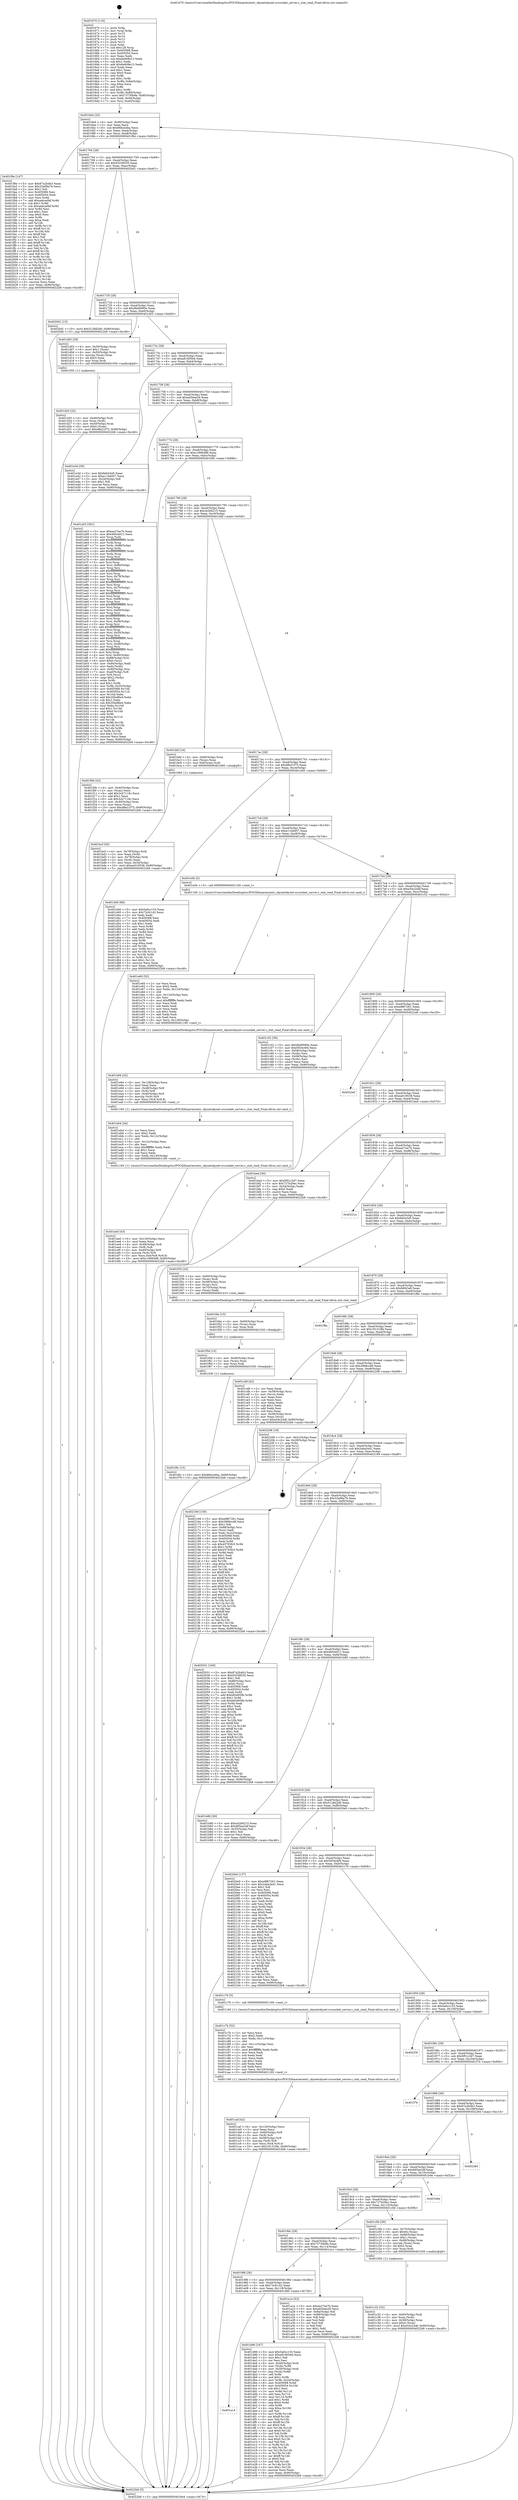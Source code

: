 digraph "0x401670" {
  label = "0x401670 (/mnt/c/Users/mathe/Desktop/tcc/POCII/binaries/extr_skynetskynet-srcsocket_server.c_stat_read_Final-ollvm.out::main(0))"
  labelloc = "t"
  node[shape=record]

  Entry [label="",width=0.3,height=0.3,shape=circle,fillcolor=black,style=filled]
  "0x4016e4" [label="{
     0x4016e4 [32]\l
     | [instrs]\l
     &nbsp;&nbsp;0x4016e4 \<+6\>: mov -0x90(%rbp),%eax\l
     &nbsp;&nbsp;0x4016ea \<+2\>: mov %eax,%ecx\l
     &nbsp;&nbsp;0x4016ec \<+6\>: sub $0x86bce4ba,%ecx\l
     &nbsp;&nbsp;0x4016f2 \<+6\>: mov %eax,-0xa4(%rbp)\l
     &nbsp;&nbsp;0x4016f8 \<+6\>: mov %ecx,-0xa8(%rbp)\l
     &nbsp;&nbsp;0x4016fe \<+6\>: je 0000000000401f9e \<main+0x92e\>\l
  }"]
  "0x401f9e" [label="{
     0x401f9e [147]\l
     | [instrs]\l
     &nbsp;&nbsp;0x401f9e \<+5\>: mov $0x67a2b4b3,%eax\l
     &nbsp;&nbsp;0x401fa3 \<+5\>: mov $0x33a99a76,%ecx\l
     &nbsp;&nbsp;0x401fa8 \<+2\>: mov $0x1,%dl\l
     &nbsp;&nbsp;0x401faa \<+7\>: mov 0x405068,%esi\l
     &nbsp;&nbsp;0x401fb1 \<+7\>: mov 0x405054,%edi\l
     &nbsp;&nbsp;0x401fb8 \<+3\>: mov %esi,%r8d\l
     &nbsp;&nbsp;0x401fbb \<+7\>: add $0xaebca0bf,%r8d\l
     &nbsp;&nbsp;0x401fc2 \<+4\>: sub $0x1,%r8d\l
     &nbsp;&nbsp;0x401fc6 \<+7\>: sub $0xaebca0bf,%r8d\l
     &nbsp;&nbsp;0x401fcd \<+4\>: imul %r8d,%esi\l
     &nbsp;&nbsp;0x401fd1 \<+3\>: and $0x1,%esi\l
     &nbsp;&nbsp;0x401fd4 \<+3\>: cmp $0x0,%esi\l
     &nbsp;&nbsp;0x401fd7 \<+4\>: sete %r9b\l
     &nbsp;&nbsp;0x401fdb \<+3\>: cmp $0xa,%edi\l
     &nbsp;&nbsp;0x401fde \<+4\>: setl %r10b\l
     &nbsp;&nbsp;0x401fe2 \<+3\>: mov %r9b,%r11b\l
     &nbsp;&nbsp;0x401fe5 \<+4\>: xor $0xff,%r11b\l
     &nbsp;&nbsp;0x401fe9 \<+3\>: mov %r10b,%bl\l
     &nbsp;&nbsp;0x401fec \<+3\>: xor $0xff,%bl\l
     &nbsp;&nbsp;0x401fef \<+3\>: xor $0x1,%dl\l
     &nbsp;&nbsp;0x401ff2 \<+3\>: mov %r11b,%r14b\l
     &nbsp;&nbsp;0x401ff5 \<+4\>: and $0xff,%r14b\l
     &nbsp;&nbsp;0x401ff9 \<+3\>: and %dl,%r9b\l
     &nbsp;&nbsp;0x401ffc \<+3\>: mov %bl,%r15b\l
     &nbsp;&nbsp;0x401fff \<+4\>: and $0xff,%r15b\l
     &nbsp;&nbsp;0x402003 \<+3\>: and %dl,%r10b\l
     &nbsp;&nbsp;0x402006 \<+3\>: or %r9b,%r14b\l
     &nbsp;&nbsp;0x402009 \<+3\>: or %r10b,%r15b\l
     &nbsp;&nbsp;0x40200c \<+3\>: xor %r15b,%r14b\l
     &nbsp;&nbsp;0x40200f \<+3\>: or %bl,%r11b\l
     &nbsp;&nbsp;0x402012 \<+4\>: xor $0xff,%r11b\l
     &nbsp;&nbsp;0x402016 \<+3\>: or $0x1,%dl\l
     &nbsp;&nbsp;0x402019 \<+3\>: and %dl,%r11b\l
     &nbsp;&nbsp;0x40201c \<+3\>: or %r11b,%r14b\l
     &nbsp;&nbsp;0x40201f \<+4\>: test $0x1,%r14b\l
     &nbsp;&nbsp;0x402023 \<+3\>: cmovne %ecx,%eax\l
     &nbsp;&nbsp;0x402026 \<+6\>: mov %eax,-0x90(%rbp)\l
     &nbsp;&nbsp;0x40202c \<+5\>: jmp 00000000004022b8 \<main+0xc48\>\l
  }"]
  "0x401704" [label="{
     0x401704 [28]\l
     | [instrs]\l
     &nbsp;&nbsp;0x401704 \<+5\>: jmp 0000000000401709 \<main+0x99\>\l
     &nbsp;&nbsp;0x401709 \<+6\>: mov -0xa4(%rbp),%eax\l
     &nbsp;&nbsp;0x40170f \<+5\>: sub $0x93258535,%eax\l
     &nbsp;&nbsp;0x401714 \<+6\>: mov %eax,-0xac(%rbp)\l
     &nbsp;&nbsp;0x40171a \<+6\>: je 00000000004020d1 \<main+0xa61\>\l
  }"]
  Exit [label="",width=0.3,height=0.3,shape=circle,fillcolor=black,style=filled,peripheries=2]
  "0x4020d1" [label="{
     0x4020d1 [15]\l
     | [instrs]\l
     &nbsp;&nbsp;0x4020d1 \<+10\>: movl $0x5128d2d0,-0x90(%rbp)\l
     &nbsp;&nbsp;0x4020db \<+5\>: jmp 00000000004022b8 \<main+0xc48\>\l
  }"]
  "0x401720" [label="{
     0x401720 [28]\l
     | [instrs]\l
     &nbsp;&nbsp;0x401720 \<+5\>: jmp 0000000000401725 \<main+0xb5\>\l
     &nbsp;&nbsp;0x401725 \<+6\>: mov -0xa4(%rbp),%eax\l
     &nbsp;&nbsp;0x40172b \<+5\>: sub $0x9bd9990e,%eax\l
     &nbsp;&nbsp;0x401730 \<+6\>: mov %eax,-0xb0(%rbp)\l
     &nbsp;&nbsp;0x401736 \<+6\>: je 0000000000401d03 \<main+0x693\>\l
  }"]
  "0x401f6c" [label="{
     0x401f6c [15]\l
     | [instrs]\l
     &nbsp;&nbsp;0x401f6c \<+10\>: movl $0x86bce4ba,-0x90(%rbp)\l
     &nbsp;&nbsp;0x401f76 \<+5\>: jmp 00000000004022b8 \<main+0xc48\>\l
  }"]
  "0x401d03" [label="{
     0x401d03 [29]\l
     | [instrs]\l
     &nbsp;&nbsp;0x401d03 \<+4\>: mov -0x50(%rbp),%rax\l
     &nbsp;&nbsp;0x401d07 \<+6\>: movl $0x1,(%rax)\l
     &nbsp;&nbsp;0x401d0d \<+4\>: mov -0x50(%rbp),%rax\l
     &nbsp;&nbsp;0x401d11 \<+3\>: movslq (%rax),%rax\l
     &nbsp;&nbsp;0x401d14 \<+4\>: shl $0x3,%rax\l
     &nbsp;&nbsp;0x401d18 \<+3\>: mov %rax,%rdi\l
     &nbsp;&nbsp;0x401d1b \<+5\>: call 0000000000401050 \<malloc@plt\>\l
     | [calls]\l
     &nbsp;&nbsp;0x401050 \{1\} (unknown)\l
  }"]
  "0x40173c" [label="{
     0x40173c [28]\l
     | [instrs]\l
     &nbsp;&nbsp;0x40173c \<+5\>: jmp 0000000000401741 \<main+0xd1\>\l
     &nbsp;&nbsp;0x401741 \<+6\>: mov -0xa4(%rbp),%eax\l
     &nbsp;&nbsp;0x401747 \<+5\>: sub $0xa81905d4,%eax\l
     &nbsp;&nbsp;0x40174c \<+6\>: mov %eax,-0xb4(%rbp)\l
     &nbsp;&nbsp;0x401752 \<+6\>: je 0000000000401e3d \<main+0x7cd\>\l
  }"]
  "0x401f5d" [label="{
     0x401f5d [15]\l
     | [instrs]\l
     &nbsp;&nbsp;0x401f5d \<+4\>: mov -0x48(%rbp),%rax\l
     &nbsp;&nbsp;0x401f61 \<+3\>: mov (%rax),%rax\l
     &nbsp;&nbsp;0x401f64 \<+3\>: mov %rax,%rdi\l
     &nbsp;&nbsp;0x401f67 \<+5\>: call 0000000000401030 \<free@plt\>\l
     | [calls]\l
     &nbsp;&nbsp;0x401030 \{1\} (unknown)\l
  }"]
  "0x401e3d" [label="{
     0x401e3d [30]\l
     | [instrs]\l
     &nbsp;&nbsp;0x401e3d \<+5\>: mov $0xfefcb3d5,%eax\l
     &nbsp;&nbsp;0x401e42 \<+5\>: mov $0xe11bd457,%ecx\l
     &nbsp;&nbsp;0x401e47 \<+3\>: mov -0x2d(%rbp),%dl\l
     &nbsp;&nbsp;0x401e4a \<+3\>: test $0x1,%dl\l
     &nbsp;&nbsp;0x401e4d \<+3\>: cmovne %ecx,%eax\l
     &nbsp;&nbsp;0x401e50 \<+6\>: mov %eax,-0x90(%rbp)\l
     &nbsp;&nbsp;0x401e56 \<+5\>: jmp 00000000004022b8 \<main+0xc48\>\l
  }"]
  "0x401758" [label="{
     0x401758 [28]\l
     | [instrs]\l
     &nbsp;&nbsp;0x401758 \<+5\>: jmp 000000000040175d \<main+0xed\>\l
     &nbsp;&nbsp;0x40175d \<+6\>: mov -0xa4(%rbp),%eax\l
     &nbsp;&nbsp;0x401763 \<+5\>: sub $0xab5bee29,%eax\l
     &nbsp;&nbsp;0x401768 \<+6\>: mov %eax,-0xb8(%rbp)\l
     &nbsp;&nbsp;0x40176e \<+6\>: je 0000000000401a53 \<main+0x3e3\>\l
  }"]
  "0x401f4e" [label="{
     0x401f4e [15]\l
     | [instrs]\l
     &nbsp;&nbsp;0x401f4e \<+4\>: mov -0x60(%rbp),%rax\l
     &nbsp;&nbsp;0x401f52 \<+3\>: mov (%rax),%rax\l
     &nbsp;&nbsp;0x401f55 \<+3\>: mov %rax,%rdi\l
     &nbsp;&nbsp;0x401f58 \<+5\>: call 0000000000401030 \<free@plt\>\l
     | [calls]\l
     &nbsp;&nbsp;0x401030 \{1\} (unknown)\l
  }"]
  "0x401a53" [label="{
     0x401a53 [301]\l
     | [instrs]\l
     &nbsp;&nbsp;0x401a53 \<+5\>: mov $0xea27ee7b,%eax\l
     &nbsp;&nbsp;0x401a58 \<+5\>: mov $0x460cb011,%ecx\l
     &nbsp;&nbsp;0x401a5d \<+3\>: mov %rsp,%rdx\l
     &nbsp;&nbsp;0x401a60 \<+4\>: add $0xfffffffffffffff0,%rdx\l
     &nbsp;&nbsp;0x401a64 \<+3\>: mov %rdx,%rsp\l
     &nbsp;&nbsp;0x401a67 \<+7\>: mov %rdx,-0x88(%rbp)\l
     &nbsp;&nbsp;0x401a6e \<+3\>: mov %rsp,%rdx\l
     &nbsp;&nbsp;0x401a71 \<+4\>: add $0xfffffffffffffff0,%rdx\l
     &nbsp;&nbsp;0x401a75 \<+3\>: mov %rdx,%rsp\l
     &nbsp;&nbsp;0x401a78 \<+3\>: mov %rsp,%rsi\l
     &nbsp;&nbsp;0x401a7b \<+4\>: add $0xfffffffffffffff0,%rsi\l
     &nbsp;&nbsp;0x401a7f \<+3\>: mov %rsi,%rsp\l
     &nbsp;&nbsp;0x401a82 \<+4\>: mov %rsi,-0x80(%rbp)\l
     &nbsp;&nbsp;0x401a86 \<+3\>: mov %rsp,%rsi\l
     &nbsp;&nbsp;0x401a89 \<+4\>: add $0xfffffffffffffff0,%rsi\l
     &nbsp;&nbsp;0x401a8d \<+3\>: mov %rsi,%rsp\l
     &nbsp;&nbsp;0x401a90 \<+4\>: mov %rsi,-0x78(%rbp)\l
     &nbsp;&nbsp;0x401a94 \<+3\>: mov %rsp,%rsi\l
     &nbsp;&nbsp;0x401a97 \<+4\>: add $0xfffffffffffffff0,%rsi\l
     &nbsp;&nbsp;0x401a9b \<+3\>: mov %rsi,%rsp\l
     &nbsp;&nbsp;0x401a9e \<+4\>: mov %rsi,-0x70(%rbp)\l
     &nbsp;&nbsp;0x401aa2 \<+3\>: mov %rsp,%rsi\l
     &nbsp;&nbsp;0x401aa5 \<+4\>: add $0xfffffffffffffff0,%rsi\l
     &nbsp;&nbsp;0x401aa9 \<+3\>: mov %rsi,%rsp\l
     &nbsp;&nbsp;0x401aac \<+4\>: mov %rsi,-0x68(%rbp)\l
     &nbsp;&nbsp;0x401ab0 \<+3\>: mov %rsp,%rsi\l
     &nbsp;&nbsp;0x401ab3 \<+4\>: add $0xfffffffffffffff0,%rsi\l
     &nbsp;&nbsp;0x401ab7 \<+3\>: mov %rsi,%rsp\l
     &nbsp;&nbsp;0x401aba \<+4\>: mov %rsi,-0x60(%rbp)\l
     &nbsp;&nbsp;0x401abe \<+3\>: mov %rsp,%rsi\l
     &nbsp;&nbsp;0x401ac1 \<+4\>: add $0xfffffffffffffff0,%rsi\l
     &nbsp;&nbsp;0x401ac5 \<+3\>: mov %rsi,%rsp\l
     &nbsp;&nbsp;0x401ac8 \<+4\>: mov %rsi,-0x58(%rbp)\l
     &nbsp;&nbsp;0x401acc \<+3\>: mov %rsp,%rsi\l
     &nbsp;&nbsp;0x401acf \<+4\>: add $0xfffffffffffffff0,%rsi\l
     &nbsp;&nbsp;0x401ad3 \<+3\>: mov %rsi,%rsp\l
     &nbsp;&nbsp;0x401ad6 \<+4\>: mov %rsi,-0x50(%rbp)\l
     &nbsp;&nbsp;0x401ada \<+3\>: mov %rsp,%rsi\l
     &nbsp;&nbsp;0x401add \<+4\>: add $0xfffffffffffffff0,%rsi\l
     &nbsp;&nbsp;0x401ae1 \<+3\>: mov %rsi,%rsp\l
     &nbsp;&nbsp;0x401ae4 \<+4\>: mov %rsi,-0x48(%rbp)\l
     &nbsp;&nbsp;0x401ae8 \<+3\>: mov %rsp,%rsi\l
     &nbsp;&nbsp;0x401aeb \<+4\>: add $0xfffffffffffffff0,%rsi\l
     &nbsp;&nbsp;0x401aef \<+3\>: mov %rsi,%rsp\l
     &nbsp;&nbsp;0x401af2 \<+4\>: mov %rsi,-0x40(%rbp)\l
     &nbsp;&nbsp;0x401af6 \<+7\>: mov -0x88(%rbp),%rsi\l
     &nbsp;&nbsp;0x401afd \<+6\>: movl $0x0,(%rsi)\l
     &nbsp;&nbsp;0x401b03 \<+6\>: mov -0x94(%rbp),%edi\l
     &nbsp;&nbsp;0x401b09 \<+2\>: mov %edi,(%rdx)\l
     &nbsp;&nbsp;0x401b0b \<+4\>: mov -0x80(%rbp),%rsi\l
     &nbsp;&nbsp;0x401b0f \<+7\>: mov -0xa0(%rbp),%r8\l
     &nbsp;&nbsp;0x401b16 \<+3\>: mov %r8,(%rsi)\l
     &nbsp;&nbsp;0x401b19 \<+3\>: cmpl $0x2,(%rdx)\l
     &nbsp;&nbsp;0x401b1c \<+4\>: setne %r9b\l
     &nbsp;&nbsp;0x401b20 \<+4\>: and $0x1,%r9b\l
     &nbsp;&nbsp;0x401b24 \<+4\>: mov %r9b,-0x35(%rbp)\l
     &nbsp;&nbsp;0x401b28 \<+8\>: mov 0x405068,%r10d\l
     &nbsp;&nbsp;0x401b30 \<+8\>: mov 0x405054,%r11d\l
     &nbsp;&nbsp;0x401b38 \<+3\>: mov %r10d,%ebx\l
     &nbsp;&nbsp;0x401b3b \<+6\>: add $0x35bef6e4,%ebx\l
     &nbsp;&nbsp;0x401b41 \<+3\>: sub $0x1,%ebx\l
     &nbsp;&nbsp;0x401b44 \<+6\>: sub $0x35bef6e4,%ebx\l
     &nbsp;&nbsp;0x401b4a \<+4\>: imul %ebx,%r10d\l
     &nbsp;&nbsp;0x401b4e \<+4\>: and $0x1,%r10d\l
     &nbsp;&nbsp;0x401b52 \<+4\>: cmp $0x0,%r10d\l
     &nbsp;&nbsp;0x401b56 \<+4\>: sete %r9b\l
     &nbsp;&nbsp;0x401b5a \<+4\>: cmp $0xa,%r11d\l
     &nbsp;&nbsp;0x401b5e \<+4\>: setl %r14b\l
     &nbsp;&nbsp;0x401b62 \<+3\>: mov %r9b,%r15b\l
     &nbsp;&nbsp;0x401b65 \<+3\>: and %r14b,%r15b\l
     &nbsp;&nbsp;0x401b68 \<+3\>: xor %r14b,%r9b\l
     &nbsp;&nbsp;0x401b6b \<+3\>: or %r9b,%r15b\l
     &nbsp;&nbsp;0x401b6e \<+4\>: test $0x1,%r15b\l
     &nbsp;&nbsp;0x401b72 \<+3\>: cmovne %ecx,%eax\l
     &nbsp;&nbsp;0x401b75 \<+6\>: mov %eax,-0x90(%rbp)\l
     &nbsp;&nbsp;0x401b7b \<+5\>: jmp 00000000004022b8 \<main+0xc48\>\l
  }"]
  "0x401774" [label="{
     0x401774 [28]\l
     | [instrs]\l
     &nbsp;&nbsp;0x401774 \<+5\>: jmp 0000000000401779 \<main+0x109\>\l
     &nbsp;&nbsp;0x401779 \<+6\>: mov -0xa4(%rbp),%eax\l
     &nbsp;&nbsp;0x40177f \<+5\>: sub $0xc1966498,%eax\l
     &nbsp;&nbsp;0x401784 \<+6\>: mov %eax,-0xbc(%rbp)\l
     &nbsp;&nbsp;0x40178a \<+6\>: je 0000000000401f0b \<main+0x89b\>\l
  }"]
  "0x401ee0" [label="{
     0x401ee0 [43]\l
     | [instrs]\l
     &nbsp;&nbsp;0x401ee0 \<+6\>: mov -0x130(%rbp),%ecx\l
     &nbsp;&nbsp;0x401ee6 \<+3\>: imul %eax,%ecx\l
     &nbsp;&nbsp;0x401ee9 \<+4\>: mov -0x48(%rbp),%r8\l
     &nbsp;&nbsp;0x401eed \<+3\>: mov (%r8),%r8\l
     &nbsp;&nbsp;0x401ef0 \<+4\>: mov -0x40(%rbp),%r9\l
     &nbsp;&nbsp;0x401ef4 \<+3\>: movslq (%r9),%r9\l
     &nbsp;&nbsp;0x401ef7 \<+5\>: mov %ecx,0x4(%r8,%r9,8)\l
     &nbsp;&nbsp;0x401efc \<+10\>: movl $0xc1966498,-0x90(%rbp)\l
     &nbsp;&nbsp;0x401f06 \<+5\>: jmp 00000000004022b8 \<main+0xc48\>\l
  }"]
  "0x401f0b" [label="{
     0x401f0b [42]\l
     | [instrs]\l
     &nbsp;&nbsp;0x401f0b \<+4\>: mov -0x40(%rbp),%rax\l
     &nbsp;&nbsp;0x401f0f \<+2\>: mov (%rax),%ecx\l
     &nbsp;&nbsp;0x401f11 \<+6\>: add $0x3cb7118c,%ecx\l
     &nbsp;&nbsp;0x401f17 \<+3\>: add $0x1,%ecx\l
     &nbsp;&nbsp;0x401f1a \<+6\>: sub $0x3cb7118c,%ecx\l
     &nbsp;&nbsp;0x401f20 \<+4\>: mov -0x40(%rbp),%rax\l
     &nbsp;&nbsp;0x401f24 \<+2\>: mov %ecx,(%rax)\l
     &nbsp;&nbsp;0x401f26 \<+10\>: movl $0xd8e21f75,-0x90(%rbp)\l
     &nbsp;&nbsp;0x401f30 \<+5\>: jmp 00000000004022b8 \<main+0xc48\>\l
  }"]
  "0x401790" [label="{
     0x401790 [28]\l
     | [instrs]\l
     &nbsp;&nbsp;0x401790 \<+5\>: jmp 0000000000401795 \<main+0x125\>\l
     &nbsp;&nbsp;0x401795 \<+6\>: mov -0xa4(%rbp),%eax\l
     &nbsp;&nbsp;0x40179b \<+5\>: sub $0xcb2b6215,%eax\l
     &nbsp;&nbsp;0x4017a0 \<+6\>: mov %eax,-0xc0(%rbp)\l
     &nbsp;&nbsp;0x4017a6 \<+6\>: je 0000000000401bbf \<main+0x54f\>\l
  }"]
  "0x401eb4" [label="{
     0x401eb4 [44]\l
     | [instrs]\l
     &nbsp;&nbsp;0x401eb4 \<+2\>: xor %ecx,%ecx\l
     &nbsp;&nbsp;0x401eb6 \<+5\>: mov $0x2,%edx\l
     &nbsp;&nbsp;0x401ebb \<+6\>: mov %edx,-0x12c(%rbp)\l
     &nbsp;&nbsp;0x401ec1 \<+1\>: cltd\l
     &nbsp;&nbsp;0x401ec2 \<+6\>: mov -0x12c(%rbp),%esi\l
     &nbsp;&nbsp;0x401ec8 \<+2\>: idiv %esi\l
     &nbsp;&nbsp;0x401eca \<+6\>: imul $0xfffffffe,%edx,%edx\l
     &nbsp;&nbsp;0x401ed0 \<+3\>: sub $0x1,%ecx\l
     &nbsp;&nbsp;0x401ed3 \<+2\>: sub %ecx,%edx\l
     &nbsp;&nbsp;0x401ed5 \<+6\>: mov %edx,-0x130(%rbp)\l
     &nbsp;&nbsp;0x401edb \<+5\>: call 0000000000401160 \<next_i\>\l
     | [calls]\l
     &nbsp;&nbsp;0x401160 \{1\} (/mnt/c/Users/mathe/Desktop/tcc/POCII/binaries/extr_skynetskynet-srcsocket_server.c_stat_read_Final-ollvm.out::next_i)\l
  }"]
  "0x401bbf" [label="{
     0x401bbf [16]\l
     | [instrs]\l
     &nbsp;&nbsp;0x401bbf \<+4\>: mov -0x80(%rbp),%rax\l
     &nbsp;&nbsp;0x401bc3 \<+3\>: mov (%rax),%rax\l
     &nbsp;&nbsp;0x401bc6 \<+4\>: mov 0x8(%rax),%rdi\l
     &nbsp;&nbsp;0x401bca \<+5\>: call 0000000000401060 \<atoi@plt\>\l
     | [calls]\l
     &nbsp;&nbsp;0x401060 \{1\} (unknown)\l
  }"]
  "0x4017ac" [label="{
     0x4017ac [28]\l
     | [instrs]\l
     &nbsp;&nbsp;0x4017ac \<+5\>: jmp 00000000004017b1 \<main+0x141\>\l
     &nbsp;&nbsp;0x4017b1 \<+6\>: mov -0xa4(%rbp),%eax\l
     &nbsp;&nbsp;0x4017b7 \<+5\>: sub $0xd8e21f75,%eax\l
     &nbsp;&nbsp;0x4017bc \<+6\>: mov %eax,-0xc4(%rbp)\l
     &nbsp;&nbsp;0x4017c2 \<+6\>: je 0000000000401d40 \<main+0x6d0\>\l
  }"]
  "0x401e94" [label="{
     0x401e94 [32]\l
     | [instrs]\l
     &nbsp;&nbsp;0x401e94 \<+6\>: mov -0x128(%rbp),%ecx\l
     &nbsp;&nbsp;0x401e9a \<+3\>: imul %eax,%ecx\l
     &nbsp;&nbsp;0x401e9d \<+4\>: mov -0x48(%rbp),%r8\l
     &nbsp;&nbsp;0x401ea1 \<+3\>: mov (%r8),%r8\l
     &nbsp;&nbsp;0x401ea4 \<+4\>: mov -0x40(%rbp),%r9\l
     &nbsp;&nbsp;0x401ea8 \<+3\>: movslq (%r9),%r9\l
     &nbsp;&nbsp;0x401eab \<+4\>: mov %ecx,(%r8,%r9,8)\l
     &nbsp;&nbsp;0x401eaf \<+5\>: call 0000000000401160 \<next_i\>\l
     | [calls]\l
     &nbsp;&nbsp;0x401160 \{1\} (/mnt/c/Users/mathe/Desktop/tcc/POCII/binaries/extr_skynetskynet-srcsocket_server.c_stat_read_Final-ollvm.out::next_i)\l
  }"]
  "0x401d40" [label="{
     0x401d40 [86]\l
     | [instrs]\l
     &nbsp;&nbsp;0x401d40 \<+5\>: mov $0x5a0cc153,%eax\l
     &nbsp;&nbsp;0x401d45 \<+5\>: mov $0x73cfc142,%ecx\l
     &nbsp;&nbsp;0x401d4a \<+2\>: xor %edx,%edx\l
     &nbsp;&nbsp;0x401d4c \<+7\>: mov 0x405068,%esi\l
     &nbsp;&nbsp;0x401d53 \<+7\>: mov 0x405054,%edi\l
     &nbsp;&nbsp;0x401d5a \<+3\>: sub $0x1,%edx\l
     &nbsp;&nbsp;0x401d5d \<+3\>: mov %esi,%r8d\l
     &nbsp;&nbsp;0x401d60 \<+3\>: add %edx,%r8d\l
     &nbsp;&nbsp;0x401d63 \<+4\>: imul %r8d,%esi\l
     &nbsp;&nbsp;0x401d67 \<+3\>: and $0x1,%esi\l
     &nbsp;&nbsp;0x401d6a \<+3\>: cmp $0x0,%esi\l
     &nbsp;&nbsp;0x401d6d \<+4\>: sete %r9b\l
     &nbsp;&nbsp;0x401d71 \<+3\>: cmp $0xa,%edi\l
     &nbsp;&nbsp;0x401d74 \<+4\>: setl %r10b\l
     &nbsp;&nbsp;0x401d78 \<+3\>: mov %r9b,%r11b\l
     &nbsp;&nbsp;0x401d7b \<+3\>: and %r10b,%r11b\l
     &nbsp;&nbsp;0x401d7e \<+3\>: xor %r10b,%r9b\l
     &nbsp;&nbsp;0x401d81 \<+3\>: or %r9b,%r11b\l
     &nbsp;&nbsp;0x401d84 \<+4\>: test $0x1,%r11b\l
     &nbsp;&nbsp;0x401d88 \<+3\>: cmovne %ecx,%eax\l
     &nbsp;&nbsp;0x401d8b \<+6\>: mov %eax,-0x90(%rbp)\l
     &nbsp;&nbsp;0x401d91 \<+5\>: jmp 00000000004022b8 \<main+0xc48\>\l
  }"]
  "0x4017c8" [label="{
     0x4017c8 [28]\l
     | [instrs]\l
     &nbsp;&nbsp;0x4017c8 \<+5\>: jmp 00000000004017cd \<main+0x15d\>\l
     &nbsp;&nbsp;0x4017cd \<+6\>: mov -0xa4(%rbp),%eax\l
     &nbsp;&nbsp;0x4017d3 \<+5\>: sub $0xe11bd457,%eax\l
     &nbsp;&nbsp;0x4017d8 \<+6\>: mov %eax,-0xc8(%rbp)\l
     &nbsp;&nbsp;0x4017de \<+6\>: je 0000000000401e5b \<main+0x7eb\>\l
  }"]
  "0x401e60" [label="{
     0x401e60 [52]\l
     | [instrs]\l
     &nbsp;&nbsp;0x401e60 \<+2\>: xor %ecx,%ecx\l
     &nbsp;&nbsp;0x401e62 \<+5\>: mov $0x2,%edx\l
     &nbsp;&nbsp;0x401e67 \<+6\>: mov %edx,-0x124(%rbp)\l
     &nbsp;&nbsp;0x401e6d \<+1\>: cltd\l
     &nbsp;&nbsp;0x401e6e \<+6\>: mov -0x124(%rbp),%esi\l
     &nbsp;&nbsp;0x401e74 \<+2\>: idiv %esi\l
     &nbsp;&nbsp;0x401e76 \<+6\>: imul $0xfffffffe,%edx,%edx\l
     &nbsp;&nbsp;0x401e7c \<+2\>: mov %ecx,%edi\l
     &nbsp;&nbsp;0x401e7e \<+2\>: sub %edx,%edi\l
     &nbsp;&nbsp;0x401e80 \<+2\>: mov %ecx,%edx\l
     &nbsp;&nbsp;0x401e82 \<+3\>: sub $0x1,%edx\l
     &nbsp;&nbsp;0x401e85 \<+2\>: add %edx,%edi\l
     &nbsp;&nbsp;0x401e87 \<+2\>: sub %edi,%ecx\l
     &nbsp;&nbsp;0x401e89 \<+6\>: mov %ecx,-0x128(%rbp)\l
     &nbsp;&nbsp;0x401e8f \<+5\>: call 0000000000401160 \<next_i\>\l
     | [calls]\l
     &nbsp;&nbsp;0x401160 \{1\} (/mnt/c/Users/mathe/Desktop/tcc/POCII/binaries/extr_skynetskynet-srcsocket_server.c_stat_read_Final-ollvm.out::next_i)\l
  }"]
  "0x401e5b" [label="{
     0x401e5b [5]\l
     | [instrs]\l
     &nbsp;&nbsp;0x401e5b \<+5\>: call 0000000000401160 \<next_i\>\l
     | [calls]\l
     &nbsp;&nbsp;0x401160 \{1\} (/mnt/c/Users/mathe/Desktop/tcc/POCII/binaries/extr_skynetskynet-srcsocket_server.c_stat_read_Final-ollvm.out::next_i)\l
  }"]
  "0x4017e4" [label="{
     0x4017e4 [28]\l
     | [instrs]\l
     &nbsp;&nbsp;0x4017e4 \<+5\>: jmp 00000000004017e9 \<main+0x179\>\l
     &nbsp;&nbsp;0x4017e9 \<+6\>: mov -0xa4(%rbp),%eax\l
     &nbsp;&nbsp;0x4017ef \<+5\>: sub $0xe54c244f,%eax\l
     &nbsp;&nbsp;0x4017f4 \<+6\>: mov %eax,-0xcc(%rbp)\l
     &nbsp;&nbsp;0x4017fa \<+6\>: je 0000000000401c52 \<main+0x5e2\>\l
  }"]
  "0x401a14" [label="{
     0x401a14\l
  }", style=dashed]
  "0x401c52" [label="{
     0x401c52 [36]\l
     | [instrs]\l
     &nbsp;&nbsp;0x401c52 \<+5\>: mov $0x9bd9990e,%eax\l
     &nbsp;&nbsp;0x401c57 \<+5\>: mov $0x5934c6f4,%ecx\l
     &nbsp;&nbsp;0x401c5c \<+4\>: mov -0x58(%rbp),%rdx\l
     &nbsp;&nbsp;0x401c60 \<+2\>: mov (%rdx),%esi\l
     &nbsp;&nbsp;0x401c62 \<+4\>: mov -0x68(%rbp),%rdx\l
     &nbsp;&nbsp;0x401c66 \<+2\>: cmp (%rdx),%esi\l
     &nbsp;&nbsp;0x401c68 \<+3\>: cmovl %ecx,%eax\l
     &nbsp;&nbsp;0x401c6b \<+6\>: mov %eax,-0x90(%rbp)\l
     &nbsp;&nbsp;0x401c71 \<+5\>: jmp 00000000004022b8 \<main+0xc48\>\l
  }"]
  "0x401800" [label="{
     0x401800 [28]\l
     | [instrs]\l
     &nbsp;&nbsp;0x401800 \<+5\>: jmp 0000000000401805 \<main+0x195\>\l
     &nbsp;&nbsp;0x401805 \<+6\>: mov -0xa4(%rbp),%eax\l
     &nbsp;&nbsp;0x40180b \<+5\>: sub $0xe8f67261,%eax\l
     &nbsp;&nbsp;0x401810 \<+6\>: mov %eax,-0xd0(%rbp)\l
     &nbsp;&nbsp;0x401816 \<+6\>: je 00000000004022a0 \<main+0xc30\>\l
  }"]
  "0x401d96" [label="{
     0x401d96 [167]\l
     | [instrs]\l
     &nbsp;&nbsp;0x401d96 \<+5\>: mov $0x5a0cc153,%eax\l
     &nbsp;&nbsp;0x401d9b \<+5\>: mov $0xa81905d4,%ecx\l
     &nbsp;&nbsp;0x401da0 \<+2\>: mov $0x1,%dl\l
     &nbsp;&nbsp;0x401da2 \<+2\>: xor %esi,%esi\l
     &nbsp;&nbsp;0x401da4 \<+4\>: mov -0x40(%rbp),%rdi\l
     &nbsp;&nbsp;0x401da8 \<+3\>: mov (%rdi),%r8d\l
     &nbsp;&nbsp;0x401dab \<+4\>: mov -0x50(%rbp),%rdi\l
     &nbsp;&nbsp;0x401daf \<+3\>: cmp (%rdi),%r8d\l
     &nbsp;&nbsp;0x401db2 \<+4\>: setl %r9b\l
     &nbsp;&nbsp;0x401db6 \<+4\>: and $0x1,%r9b\l
     &nbsp;&nbsp;0x401dba \<+4\>: mov %r9b,-0x2d(%rbp)\l
     &nbsp;&nbsp;0x401dbe \<+8\>: mov 0x405068,%r8d\l
     &nbsp;&nbsp;0x401dc6 \<+8\>: mov 0x405054,%r10d\l
     &nbsp;&nbsp;0x401dce \<+3\>: sub $0x1,%esi\l
     &nbsp;&nbsp;0x401dd1 \<+3\>: mov %r8d,%r11d\l
     &nbsp;&nbsp;0x401dd4 \<+3\>: add %esi,%r11d\l
     &nbsp;&nbsp;0x401dd7 \<+4\>: imul %r11d,%r8d\l
     &nbsp;&nbsp;0x401ddb \<+4\>: and $0x1,%r8d\l
     &nbsp;&nbsp;0x401ddf \<+4\>: cmp $0x0,%r8d\l
     &nbsp;&nbsp;0x401de3 \<+4\>: sete %r9b\l
     &nbsp;&nbsp;0x401de7 \<+4\>: cmp $0xa,%r10d\l
     &nbsp;&nbsp;0x401deb \<+3\>: setl %bl\l
     &nbsp;&nbsp;0x401dee \<+3\>: mov %r9b,%r14b\l
     &nbsp;&nbsp;0x401df1 \<+4\>: xor $0xff,%r14b\l
     &nbsp;&nbsp;0x401df5 \<+3\>: mov %bl,%r15b\l
     &nbsp;&nbsp;0x401df8 \<+4\>: xor $0xff,%r15b\l
     &nbsp;&nbsp;0x401dfc \<+3\>: xor $0x0,%dl\l
     &nbsp;&nbsp;0x401dff \<+3\>: mov %r14b,%r12b\l
     &nbsp;&nbsp;0x401e02 \<+4\>: and $0x0,%r12b\l
     &nbsp;&nbsp;0x401e06 \<+3\>: and %dl,%r9b\l
     &nbsp;&nbsp;0x401e09 \<+3\>: mov %r15b,%r13b\l
     &nbsp;&nbsp;0x401e0c \<+4\>: and $0x0,%r13b\l
     &nbsp;&nbsp;0x401e10 \<+2\>: and %dl,%bl\l
     &nbsp;&nbsp;0x401e12 \<+3\>: or %r9b,%r12b\l
     &nbsp;&nbsp;0x401e15 \<+3\>: or %bl,%r13b\l
     &nbsp;&nbsp;0x401e18 \<+3\>: xor %r13b,%r12b\l
     &nbsp;&nbsp;0x401e1b \<+3\>: or %r15b,%r14b\l
     &nbsp;&nbsp;0x401e1e \<+4\>: xor $0xff,%r14b\l
     &nbsp;&nbsp;0x401e22 \<+3\>: or $0x0,%dl\l
     &nbsp;&nbsp;0x401e25 \<+3\>: and %dl,%r14b\l
     &nbsp;&nbsp;0x401e28 \<+3\>: or %r14b,%r12b\l
     &nbsp;&nbsp;0x401e2b \<+4\>: test $0x1,%r12b\l
     &nbsp;&nbsp;0x401e2f \<+3\>: cmovne %ecx,%eax\l
     &nbsp;&nbsp;0x401e32 \<+6\>: mov %eax,-0x90(%rbp)\l
     &nbsp;&nbsp;0x401e38 \<+5\>: jmp 00000000004022b8 \<main+0xc48\>\l
  }"]
  "0x4022a0" [label="{
     0x4022a0\l
  }", style=dashed]
  "0x40181c" [label="{
     0x40181c [28]\l
     | [instrs]\l
     &nbsp;&nbsp;0x40181c \<+5\>: jmp 0000000000401821 \<main+0x1b1\>\l
     &nbsp;&nbsp;0x401821 \<+6\>: mov -0xa4(%rbp),%eax\l
     &nbsp;&nbsp;0x401827 \<+5\>: sub $0xea019538,%eax\l
     &nbsp;&nbsp;0x40182c \<+6\>: mov %eax,-0xd4(%rbp)\l
     &nbsp;&nbsp;0x401832 \<+6\>: je 0000000000401bed \<main+0x57d\>\l
  }"]
  "0x401d20" [label="{
     0x401d20 [32]\l
     | [instrs]\l
     &nbsp;&nbsp;0x401d20 \<+4\>: mov -0x48(%rbp),%rdi\l
     &nbsp;&nbsp;0x401d24 \<+3\>: mov %rax,(%rdi)\l
     &nbsp;&nbsp;0x401d27 \<+4\>: mov -0x40(%rbp),%rax\l
     &nbsp;&nbsp;0x401d2b \<+6\>: movl $0x0,(%rax)\l
     &nbsp;&nbsp;0x401d31 \<+10\>: movl $0xd8e21f75,-0x90(%rbp)\l
     &nbsp;&nbsp;0x401d3b \<+5\>: jmp 00000000004022b8 \<main+0xc48\>\l
  }"]
  "0x401bed" [label="{
     0x401bed [30]\l
     | [instrs]\l
     &nbsp;&nbsp;0x401bed \<+5\>: mov $0x5f51c3d7,%eax\l
     &nbsp;&nbsp;0x401bf2 \<+5\>: mov $0x727b29ec,%ecx\l
     &nbsp;&nbsp;0x401bf7 \<+3\>: mov -0x34(%rbp),%edx\l
     &nbsp;&nbsp;0x401bfa \<+3\>: cmp $0x0,%edx\l
     &nbsp;&nbsp;0x401bfd \<+3\>: cmove %ecx,%eax\l
     &nbsp;&nbsp;0x401c00 \<+6\>: mov %eax,-0x90(%rbp)\l
     &nbsp;&nbsp;0x401c06 \<+5\>: jmp 00000000004022b8 \<main+0xc48\>\l
  }"]
  "0x401838" [label="{
     0x401838 [28]\l
     | [instrs]\l
     &nbsp;&nbsp;0x401838 \<+5\>: jmp 000000000040183d \<main+0x1cd\>\l
     &nbsp;&nbsp;0x40183d \<+6\>: mov -0xa4(%rbp),%eax\l
     &nbsp;&nbsp;0x401843 \<+5\>: sub $0xea27ee7b,%eax\l
     &nbsp;&nbsp;0x401848 \<+6\>: mov %eax,-0xd8(%rbp)\l
     &nbsp;&nbsp;0x40184e \<+6\>: je 000000000040221a \<main+0xbaa\>\l
  }"]
  "0x401caf" [label="{
     0x401caf [42]\l
     | [instrs]\l
     &nbsp;&nbsp;0x401caf \<+6\>: mov -0x120(%rbp),%ecx\l
     &nbsp;&nbsp;0x401cb5 \<+3\>: imul %eax,%ecx\l
     &nbsp;&nbsp;0x401cb8 \<+4\>: mov -0x60(%rbp),%r8\l
     &nbsp;&nbsp;0x401cbc \<+3\>: mov (%r8),%r8\l
     &nbsp;&nbsp;0x401cbf \<+4\>: mov -0x58(%rbp),%r9\l
     &nbsp;&nbsp;0x401cc3 \<+3\>: movslq (%r9),%r9\l
     &nbsp;&nbsp;0x401cc6 \<+4\>: mov %ecx,(%r8,%r9,4)\l
     &nbsp;&nbsp;0x401cca \<+10\>: movl $0x191310fe,-0x90(%rbp)\l
     &nbsp;&nbsp;0x401cd4 \<+5\>: jmp 00000000004022b8 \<main+0xc48\>\l
  }"]
  "0x40221a" [label="{
     0x40221a\l
  }", style=dashed]
  "0x401854" [label="{
     0x401854 [28]\l
     | [instrs]\l
     &nbsp;&nbsp;0x401854 \<+5\>: jmp 0000000000401859 \<main+0x1e9\>\l
     &nbsp;&nbsp;0x401859 \<+6\>: mov -0xa4(%rbp),%eax\l
     &nbsp;&nbsp;0x40185f \<+5\>: sub $0xfefcb3d5,%eax\l
     &nbsp;&nbsp;0x401864 \<+6\>: mov %eax,-0xdc(%rbp)\l
     &nbsp;&nbsp;0x40186a \<+6\>: je 0000000000401f35 \<main+0x8c5\>\l
  }"]
  "0x401c7b" [label="{
     0x401c7b [52]\l
     | [instrs]\l
     &nbsp;&nbsp;0x401c7b \<+2\>: xor %ecx,%ecx\l
     &nbsp;&nbsp;0x401c7d \<+5\>: mov $0x2,%edx\l
     &nbsp;&nbsp;0x401c82 \<+6\>: mov %edx,-0x11c(%rbp)\l
     &nbsp;&nbsp;0x401c88 \<+1\>: cltd\l
     &nbsp;&nbsp;0x401c89 \<+6\>: mov -0x11c(%rbp),%esi\l
     &nbsp;&nbsp;0x401c8f \<+2\>: idiv %esi\l
     &nbsp;&nbsp;0x401c91 \<+6\>: imul $0xfffffffe,%edx,%edx\l
     &nbsp;&nbsp;0x401c97 \<+2\>: mov %ecx,%edi\l
     &nbsp;&nbsp;0x401c99 \<+2\>: sub %edx,%edi\l
     &nbsp;&nbsp;0x401c9b \<+2\>: mov %ecx,%edx\l
     &nbsp;&nbsp;0x401c9d \<+3\>: sub $0x1,%edx\l
     &nbsp;&nbsp;0x401ca0 \<+2\>: add %edx,%edi\l
     &nbsp;&nbsp;0x401ca2 \<+2\>: sub %edi,%ecx\l
     &nbsp;&nbsp;0x401ca4 \<+6\>: mov %ecx,-0x120(%rbp)\l
     &nbsp;&nbsp;0x401caa \<+5\>: call 0000000000401160 \<next_i\>\l
     | [calls]\l
     &nbsp;&nbsp;0x401160 \{1\} (/mnt/c/Users/mathe/Desktop/tcc/POCII/binaries/extr_skynetskynet-srcsocket_server.c_stat_read_Final-ollvm.out::next_i)\l
  }"]
  "0x401f35" [label="{
     0x401f35 [25]\l
     | [instrs]\l
     &nbsp;&nbsp;0x401f35 \<+4\>: mov -0x60(%rbp),%rax\l
     &nbsp;&nbsp;0x401f39 \<+3\>: mov (%rax),%rdi\l
     &nbsp;&nbsp;0x401f3c \<+4\>: mov -0x48(%rbp),%rax\l
     &nbsp;&nbsp;0x401f40 \<+3\>: mov (%rax),%rsi\l
     &nbsp;&nbsp;0x401f43 \<+4\>: mov -0x70(%rbp),%rax\l
     &nbsp;&nbsp;0x401f47 \<+2\>: mov (%rax),%edx\l
     &nbsp;&nbsp;0x401f49 \<+5\>: call 0000000000401410 \<stat_read\>\l
     | [calls]\l
     &nbsp;&nbsp;0x401410 \{1\} (/mnt/c/Users/mathe/Desktop/tcc/POCII/binaries/extr_skynetskynet-srcsocket_server.c_stat_read_Final-ollvm.out::stat_read)\l
  }"]
  "0x401870" [label="{
     0x401870 [28]\l
     | [instrs]\l
     &nbsp;&nbsp;0x401870 \<+5\>: jmp 0000000000401875 \<main+0x205\>\l
     &nbsp;&nbsp;0x401875 \<+6\>: mov -0xa4(%rbp),%eax\l
     &nbsp;&nbsp;0x40187b \<+5\>: sub $0xfd063a8,%eax\l
     &nbsp;&nbsp;0x401880 \<+6\>: mov %eax,-0xe0(%rbp)\l
     &nbsp;&nbsp;0x401886 \<+6\>: je 0000000000401f8a \<main+0x91a\>\l
  }"]
  "0x401c32" [label="{
     0x401c32 [32]\l
     | [instrs]\l
     &nbsp;&nbsp;0x401c32 \<+4\>: mov -0x60(%rbp),%rdi\l
     &nbsp;&nbsp;0x401c36 \<+3\>: mov %rax,(%rdi)\l
     &nbsp;&nbsp;0x401c39 \<+4\>: mov -0x58(%rbp),%rax\l
     &nbsp;&nbsp;0x401c3d \<+6\>: movl $0x0,(%rax)\l
     &nbsp;&nbsp;0x401c43 \<+10\>: movl $0xe54c244f,-0x90(%rbp)\l
     &nbsp;&nbsp;0x401c4d \<+5\>: jmp 00000000004022b8 \<main+0xc48\>\l
  }"]
  "0x401f8a" [label="{
     0x401f8a\l
  }", style=dashed]
  "0x40188c" [label="{
     0x40188c [28]\l
     | [instrs]\l
     &nbsp;&nbsp;0x40188c \<+5\>: jmp 0000000000401891 \<main+0x221\>\l
     &nbsp;&nbsp;0x401891 \<+6\>: mov -0xa4(%rbp),%eax\l
     &nbsp;&nbsp;0x401897 \<+5\>: sub $0x191310fe,%eax\l
     &nbsp;&nbsp;0x40189c \<+6\>: mov %eax,-0xe4(%rbp)\l
     &nbsp;&nbsp;0x4018a2 \<+6\>: je 0000000000401cd9 \<main+0x669\>\l
  }"]
  "0x401bcf" [label="{
     0x401bcf [30]\l
     | [instrs]\l
     &nbsp;&nbsp;0x401bcf \<+4\>: mov -0x78(%rbp),%rdi\l
     &nbsp;&nbsp;0x401bd3 \<+2\>: mov %eax,(%rdi)\l
     &nbsp;&nbsp;0x401bd5 \<+4\>: mov -0x78(%rbp),%rdi\l
     &nbsp;&nbsp;0x401bd9 \<+2\>: mov (%rdi),%eax\l
     &nbsp;&nbsp;0x401bdb \<+3\>: mov %eax,-0x34(%rbp)\l
     &nbsp;&nbsp;0x401bde \<+10\>: movl $0xea019538,-0x90(%rbp)\l
     &nbsp;&nbsp;0x401be8 \<+5\>: jmp 00000000004022b8 \<main+0xc48\>\l
  }"]
  "0x401cd9" [label="{
     0x401cd9 [42]\l
     | [instrs]\l
     &nbsp;&nbsp;0x401cd9 \<+2\>: xor %eax,%eax\l
     &nbsp;&nbsp;0x401cdb \<+4\>: mov -0x58(%rbp),%rcx\l
     &nbsp;&nbsp;0x401cdf \<+2\>: mov (%rcx),%edx\l
     &nbsp;&nbsp;0x401ce1 \<+2\>: mov %eax,%esi\l
     &nbsp;&nbsp;0x401ce3 \<+2\>: sub %edx,%esi\l
     &nbsp;&nbsp;0x401ce5 \<+2\>: mov %eax,%edx\l
     &nbsp;&nbsp;0x401ce7 \<+3\>: sub $0x1,%edx\l
     &nbsp;&nbsp;0x401cea \<+2\>: add %edx,%esi\l
     &nbsp;&nbsp;0x401cec \<+2\>: sub %esi,%eax\l
     &nbsp;&nbsp;0x401cee \<+4\>: mov -0x58(%rbp),%rcx\l
     &nbsp;&nbsp;0x401cf2 \<+2\>: mov %eax,(%rcx)\l
     &nbsp;&nbsp;0x401cf4 \<+10\>: movl $0xe54c244f,-0x90(%rbp)\l
     &nbsp;&nbsp;0x401cfe \<+5\>: jmp 00000000004022b8 \<main+0xc48\>\l
  }"]
  "0x4018a8" [label="{
     0x4018a8 [28]\l
     | [instrs]\l
     &nbsp;&nbsp;0x4018a8 \<+5\>: jmp 00000000004018ad \<main+0x23d\>\l
     &nbsp;&nbsp;0x4018ad \<+6\>: mov -0xa4(%rbp),%eax\l
     &nbsp;&nbsp;0x4018b3 \<+5\>: sub $0x2968ccd9,%eax\l
     &nbsp;&nbsp;0x4018b8 \<+6\>: mov %eax,-0xe8(%rbp)\l
     &nbsp;&nbsp;0x4018be \<+6\>: je 0000000000402208 \<main+0xb98\>\l
  }"]
  "0x401670" [label="{
     0x401670 [116]\l
     | [instrs]\l
     &nbsp;&nbsp;0x401670 \<+1\>: push %rbp\l
     &nbsp;&nbsp;0x401671 \<+3\>: mov %rsp,%rbp\l
     &nbsp;&nbsp;0x401674 \<+2\>: push %r15\l
     &nbsp;&nbsp;0x401676 \<+2\>: push %r14\l
     &nbsp;&nbsp;0x401678 \<+2\>: push %r13\l
     &nbsp;&nbsp;0x40167a \<+2\>: push %r12\l
     &nbsp;&nbsp;0x40167c \<+1\>: push %rbx\l
     &nbsp;&nbsp;0x40167d \<+7\>: sub $0x128,%rsp\l
     &nbsp;&nbsp;0x401684 \<+7\>: mov 0x405068,%eax\l
     &nbsp;&nbsp;0x40168b \<+7\>: mov 0x405054,%ecx\l
     &nbsp;&nbsp;0x401692 \<+2\>: mov %eax,%edx\l
     &nbsp;&nbsp;0x401694 \<+6\>: sub $0x6e608e13,%edx\l
     &nbsp;&nbsp;0x40169a \<+3\>: sub $0x1,%edx\l
     &nbsp;&nbsp;0x40169d \<+6\>: add $0x6e608e13,%edx\l
     &nbsp;&nbsp;0x4016a3 \<+3\>: imul %edx,%eax\l
     &nbsp;&nbsp;0x4016a6 \<+3\>: and $0x1,%eax\l
     &nbsp;&nbsp;0x4016a9 \<+3\>: cmp $0x0,%eax\l
     &nbsp;&nbsp;0x4016ac \<+4\>: sete %r8b\l
     &nbsp;&nbsp;0x4016b0 \<+4\>: and $0x1,%r8b\l
     &nbsp;&nbsp;0x4016b4 \<+7\>: mov %r8b,-0x8a(%rbp)\l
     &nbsp;&nbsp;0x4016bb \<+3\>: cmp $0xa,%ecx\l
     &nbsp;&nbsp;0x4016be \<+4\>: setl %r8b\l
     &nbsp;&nbsp;0x4016c2 \<+4\>: and $0x1,%r8b\l
     &nbsp;&nbsp;0x4016c6 \<+7\>: mov %r8b,-0x89(%rbp)\l
     &nbsp;&nbsp;0x4016cd \<+10\>: movl $0x73730b9e,-0x90(%rbp)\l
     &nbsp;&nbsp;0x4016d7 \<+6\>: mov %edi,-0x94(%rbp)\l
     &nbsp;&nbsp;0x4016dd \<+7\>: mov %rsi,-0xa0(%rbp)\l
  }"]
  "0x402208" [label="{
     0x402208 [18]\l
     | [instrs]\l
     &nbsp;&nbsp;0x402208 \<+3\>: mov -0x2c(%rbp),%eax\l
     &nbsp;&nbsp;0x40220b \<+4\>: lea -0x28(%rbp),%rsp\l
     &nbsp;&nbsp;0x40220f \<+1\>: pop %rbx\l
     &nbsp;&nbsp;0x402210 \<+2\>: pop %r12\l
     &nbsp;&nbsp;0x402212 \<+2\>: pop %r13\l
     &nbsp;&nbsp;0x402214 \<+2\>: pop %r14\l
     &nbsp;&nbsp;0x402216 \<+2\>: pop %r15\l
     &nbsp;&nbsp;0x402218 \<+1\>: pop %rbp\l
     &nbsp;&nbsp;0x402219 \<+1\>: ret\l
  }"]
  "0x4018c4" [label="{
     0x4018c4 [28]\l
     | [instrs]\l
     &nbsp;&nbsp;0x4018c4 \<+5\>: jmp 00000000004018c9 \<main+0x259\>\l
     &nbsp;&nbsp;0x4018c9 \<+6\>: mov -0xa4(%rbp),%eax\l
     &nbsp;&nbsp;0x4018cf \<+5\>: sub $0x2aba3a41,%eax\l
     &nbsp;&nbsp;0x4018d4 \<+6\>: mov %eax,-0xec(%rbp)\l
     &nbsp;&nbsp;0x4018da \<+6\>: je 0000000000402169 \<main+0xaf9\>\l
  }"]
  "0x4022b8" [label="{
     0x4022b8 [5]\l
     | [instrs]\l
     &nbsp;&nbsp;0x4022b8 \<+5\>: jmp 00000000004016e4 \<main+0x74\>\l
  }"]
  "0x402169" [label="{
     0x402169 [159]\l
     | [instrs]\l
     &nbsp;&nbsp;0x402169 \<+5\>: mov $0xe8f67261,%eax\l
     &nbsp;&nbsp;0x40216e \<+5\>: mov $0x2968ccd9,%ecx\l
     &nbsp;&nbsp;0x402173 \<+2\>: mov $0x1,%dl\l
     &nbsp;&nbsp;0x402175 \<+7\>: mov -0x88(%rbp),%rsi\l
     &nbsp;&nbsp;0x40217c \<+2\>: mov (%rsi),%edi\l
     &nbsp;&nbsp;0x40217e \<+3\>: mov %edi,-0x2c(%rbp)\l
     &nbsp;&nbsp;0x402181 \<+7\>: mov 0x405068,%edi\l
     &nbsp;&nbsp;0x402188 \<+8\>: mov 0x405054,%r8d\l
     &nbsp;&nbsp;0x402190 \<+3\>: mov %edi,%r9d\l
     &nbsp;&nbsp;0x402193 \<+7\>: sub $0xd3793fc5,%r9d\l
     &nbsp;&nbsp;0x40219a \<+4\>: sub $0x1,%r9d\l
     &nbsp;&nbsp;0x40219e \<+7\>: add $0xd3793fc5,%r9d\l
     &nbsp;&nbsp;0x4021a5 \<+4\>: imul %r9d,%edi\l
     &nbsp;&nbsp;0x4021a9 \<+3\>: and $0x1,%edi\l
     &nbsp;&nbsp;0x4021ac \<+3\>: cmp $0x0,%edi\l
     &nbsp;&nbsp;0x4021af \<+4\>: sete %r10b\l
     &nbsp;&nbsp;0x4021b3 \<+4\>: cmp $0xa,%r8d\l
     &nbsp;&nbsp;0x4021b7 \<+4\>: setl %r11b\l
     &nbsp;&nbsp;0x4021bb \<+3\>: mov %r10b,%bl\l
     &nbsp;&nbsp;0x4021be \<+3\>: xor $0xff,%bl\l
     &nbsp;&nbsp;0x4021c1 \<+3\>: mov %r11b,%r14b\l
     &nbsp;&nbsp;0x4021c4 \<+4\>: xor $0xff,%r14b\l
     &nbsp;&nbsp;0x4021c8 \<+3\>: xor $0x0,%dl\l
     &nbsp;&nbsp;0x4021cb \<+3\>: mov %bl,%r15b\l
     &nbsp;&nbsp;0x4021ce \<+4\>: and $0x0,%r15b\l
     &nbsp;&nbsp;0x4021d2 \<+3\>: and %dl,%r10b\l
     &nbsp;&nbsp;0x4021d5 \<+3\>: mov %r14b,%r12b\l
     &nbsp;&nbsp;0x4021d8 \<+4\>: and $0x0,%r12b\l
     &nbsp;&nbsp;0x4021dc \<+3\>: and %dl,%r11b\l
     &nbsp;&nbsp;0x4021df \<+3\>: or %r10b,%r15b\l
     &nbsp;&nbsp;0x4021e2 \<+3\>: or %r11b,%r12b\l
     &nbsp;&nbsp;0x4021e5 \<+3\>: xor %r12b,%r15b\l
     &nbsp;&nbsp;0x4021e8 \<+3\>: or %r14b,%bl\l
     &nbsp;&nbsp;0x4021eb \<+3\>: xor $0xff,%bl\l
     &nbsp;&nbsp;0x4021ee \<+3\>: or $0x0,%dl\l
     &nbsp;&nbsp;0x4021f1 \<+2\>: and %dl,%bl\l
     &nbsp;&nbsp;0x4021f3 \<+3\>: or %bl,%r15b\l
     &nbsp;&nbsp;0x4021f6 \<+4\>: test $0x1,%r15b\l
     &nbsp;&nbsp;0x4021fa \<+3\>: cmovne %ecx,%eax\l
     &nbsp;&nbsp;0x4021fd \<+6\>: mov %eax,-0x90(%rbp)\l
     &nbsp;&nbsp;0x402203 \<+5\>: jmp 00000000004022b8 \<main+0xc48\>\l
  }"]
  "0x4018e0" [label="{
     0x4018e0 [28]\l
     | [instrs]\l
     &nbsp;&nbsp;0x4018e0 \<+5\>: jmp 00000000004018e5 \<main+0x275\>\l
     &nbsp;&nbsp;0x4018e5 \<+6\>: mov -0xa4(%rbp),%eax\l
     &nbsp;&nbsp;0x4018eb \<+5\>: sub $0x33a99a76,%eax\l
     &nbsp;&nbsp;0x4018f0 \<+6\>: mov %eax,-0xf0(%rbp)\l
     &nbsp;&nbsp;0x4018f6 \<+6\>: je 0000000000402031 \<main+0x9c1\>\l
  }"]
  "0x4019f8" [label="{
     0x4019f8 [28]\l
     | [instrs]\l
     &nbsp;&nbsp;0x4019f8 \<+5\>: jmp 00000000004019fd \<main+0x38d\>\l
     &nbsp;&nbsp;0x4019fd \<+6\>: mov -0xa4(%rbp),%eax\l
     &nbsp;&nbsp;0x401a03 \<+5\>: sub $0x73cfc142,%eax\l
     &nbsp;&nbsp;0x401a08 \<+6\>: mov %eax,-0x118(%rbp)\l
     &nbsp;&nbsp;0x401a0e \<+6\>: je 0000000000401d96 \<main+0x726\>\l
  }"]
  "0x402031" [label="{
     0x402031 [160]\l
     | [instrs]\l
     &nbsp;&nbsp;0x402031 \<+5\>: mov $0x67a2b4b3,%eax\l
     &nbsp;&nbsp;0x402036 \<+5\>: mov $0x93258535,%ecx\l
     &nbsp;&nbsp;0x40203b \<+2\>: mov $0x1,%dl\l
     &nbsp;&nbsp;0x40203d \<+7\>: mov -0x88(%rbp),%rsi\l
     &nbsp;&nbsp;0x402044 \<+6\>: movl $0x0,(%rsi)\l
     &nbsp;&nbsp;0x40204a \<+7\>: mov 0x405068,%edi\l
     &nbsp;&nbsp;0x402051 \<+8\>: mov 0x405054,%r8d\l
     &nbsp;&nbsp;0x402059 \<+3\>: mov %edi,%r9d\l
     &nbsp;&nbsp;0x40205c \<+7\>: add $0xb83d05fb,%r9d\l
     &nbsp;&nbsp;0x402063 \<+4\>: sub $0x1,%r9d\l
     &nbsp;&nbsp;0x402067 \<+7\>: sub $0xb83d05fb,%r9d\l
     &nbsp;&nbsp;0x40206e \<+4\>: imul %r9d,%edi\l
     &nbsp;&nbsp;0x402072 \<+3\>: and $0x1,%edi\l
     &nbsp;&nbsp;0x402075 \<+3\>: cmp $0x0,%edi\l
     &nbsp;&nbsp;0x402078 \<+4\>: sete %r10b\l
     &nbsp;&nbsp;0x40207c \<+4\>: cmp $0xa,%r8d\l
     &nbsp;&nbsp;0x402080 \<+4\>: setl %r11b\l
     &nbsp;&nbsp;0x402084 \<+3\>: mov %r10b,%bl\l
     &nbsp;&nbsp;0x402087 \<+3\>: xor $0xff,%bl\l
     &nbsp;&nbsp;0x40208a \<+3\>: mov %r11b,%r14b\l
     &nbsp;&nbsp;0x40208d \<+4\>: xor $0xff,%r14b\l
     &nbsp;&nbsp;0x402091 \<+3\>: xor $0x1,%dl\l
     &nbsp;&nbsp;0x402094 \<+3\>: mov %bl,%r15b\l
     &nbsp;&nbsp;0x402097 \<+4\>: and $0xff,%r15b\l
     &nbsp;&nbsp;0x40209b \<+3\>: and %dl,%r10b\l
     &nbsp;&nbsp;0x40209e \<+3\>: mov %r14b,%r12b\l
     &nbsp;&nbsp;0x4020a1 \<+4\>: and $0xff,%r12b\l
     &nbsp;&nbsp;0x4020a5 \<+3\>: and %dl,%r11b\l
     &nbsp;&nbsp;0x4020a8 \<+3\>: or %r10b,%r15b\l
     &nbsp;&nbsp;0x4020ab \<+3\>: or %r11b,%r12b\l
     &nbsp;&nbsp;0x4020ae \<+3\>: xor %r12b,%r15b\l
     &nbsp;&nbsp;0x4020b1 \<+3\>: or %r14b,%bl\l
     &nbsp;&nbsp;0x4020b4 \<+3\>: xor $0xff,%bl\l
     &nbsp;&nbsp;0x4020b7 \<+3\>: or $0x1,%dl\l
     &nbsp;&nbsp;0x4020ba \<+2\>: and %dl,%bl\l
     &nbsp;&nbsp;0x4020bc \<+3\>: or %bl,%r15b\l
     &nbsp;&nbsp;0x4020bf \<+4\>: test $0x1,%r15b\l
     &nbsp;&nbsp;0x4020c3 \<+3\>: cmovne %ecx,%eax\l
     &nbsp;&nbsp;0x4020c6 \<+6\>: mov %eax,-0x90(%rbp)\l
     &nbsp;&nbsp;0x4020cc \<+5\>: jmp 00000000004022b8 \<main+0xc48\>\l
  }"]
  "0x4018fc" [label="{
     0x4018fc [28]\l
     | [instrs]\l
     &nbsp;&nbsp;0x4018fc \<+5\>: jmp 0000000000401901 \<main+0x291\>\l
     &nbsp;&nbsp;0x401901 \<+6\>: mov -0xa4(%rbp),%eax\l
     &nbsp;&nbsp;0x401907 \<+5\>: sub $0x460cb011,%eax\l
     &nbsp;&nbsp;0x40190c \<+6\>: mov %eax,-0xf4(%rbp)\l
     &nbsp;&nbsp;0x401912 \<+6\>: je 0000000000401b80 \<main+0x510\>\l
  }"]
  "0x401a1e" [label="{
     0x401a1e [53]\l
     | [instrs]\l
     &nbsp;&nbsp;0x401a1e \<+5\>: mov $0xea27ee7b,%eax\l
     &nbsp;&nbsp;0x401a23 \<+5\>: mov $0xab5bee29,%ecx\l
     &nbsp;&nbsp;0x401a28 \<+6\>: mov -0x8a(%rbp),%dl\l
     &nbsp;&nbsp;0x401a2e \<+7\>: mov -0x89(%rbp),%sil\l
     &nbsp;&nbsp;0x401a35 \<+3\>: mov %dl,%dil\l
     &nbsp;&nbsp;0x401a38 \<+3\>: and %sil,%dil\l
     &nbsp;&nbsp;0x401a3b \<+3\>: xor %sil,%dl\l
     &nbsp;&nbsp;0x401a3e \<+3\>: or %dl,%dil\l
     &nbsp;&nbsp;0x401a41 \<+4\>: test $0x1,%dil\l
     &nbsp;&nbsp;0x401a45 \<+3\>: cmovne %ecx,%eax\l
     &nbsp;&nbsp;0x401a48 \<+6\>: mov %eax,-0x90(%rbp)\l
     &nbsp;&nbsp;0x401a4e \<+5\>: jmp 00000000004022b8 \<main+0xc48\>\l
  }"]
  "0x401b80" [label="{
     0x401b80 [30]\l
     | [instrs]\l
     &nbsp;&nbsp;0x401b80 \<+5\>: mov $0xcb2b6215,%eax\l
     &nbsp;&nbsp;0x401b85 \<+5\>: mov $0x685ee2df,%ecx\l
     &nbsp;&nbsp;0x401b8a \<+3\>: mov -0x35(%rbp),%dl\l
     &nbsp;&nbsp;0x401b8d \<+3\>: test $0x1,%dl\l
     &nbsp;&nbsp;0x401b90 \<+3\>: cmovne %ecx,%eax\l
     &nbsp;&nbsp;0x401b93 \<+6\>: mov %eax,-0x90(%rbp)\l
     &nbsp;&nbsp;0x401b99 \<+5\>: jmp 00000000004022b8 \<main+0xc48\>\l
  }"]
  "0x401918" [label="{
     0x401918 [28]\l
     | [instrs]\l
     &nbsp;&nbsp;0x401918 \<+5\>: jmp 000000000040191d \<main+0x2ad\>\l
     &nbsp;&nbsp;0x40191d \<+6\>: mov -0xa4(%rbp),%eax\l
     &nbsp;&nbsp;0x401923 \<+5\>: sub $0x5128d2d0,%eax\l
     &nbsp;&nbsp;0x401928 \<+6\>: mov %eax,-0xf8(%rbp)\l
     &nbsp;&nbsp;0x40192e \<+6\>: je 00000000004020e0 \<main+0xa70\>\l
  }"]
  "0x4019dc" [label="{
     0x4019dc [28]\l
     | [instrs]\l
     &nbsp;&nbsp;0x4019dc \<+5\>: jmp 00000000004019e1 \<main+0x371\>\l
     &nbsp;&nbsp;0x4019e1 \<+6\>: mov -0xa4(%rbp),%eax\l
     &nbsp;&nbsp;0x4019e7 \<+5\>: sub $0x73730b9e,%eax\l
     &nbsp;&nbsp;0x4019ec \<+6\>: mov %eax,-0x114(%rbp)\l
     &nbsp;&nbsp;0x4019f2 \<+6\>: je 0000000000401a1e \<main+0x3ae\>\l
  }"]
  "0x4020e0" [label="{
     0x4020e0 [137]\l
     | [instrs]\l
     &nbsp;&nbsp;0x4020e0 \<+5\>: mov $0xe8f67261,%eax\l
     &nbsp;&nbsp;0x4020e5 \<+5\>: mov $0x2aba3a41,%ecx\l
     &nbsp;&nbsp;0x4020ea \<+2\>: mov $0x1,%dl\l
     &nbsp;&nbsp;0x4020ec \<+2\>: xor %esi,%esi\l
     &nbsp;&nbsp;0x4020ee \<+7\>: mov 0x405068,%edi\l
     &nbsp;&nbsp;0x4020f5 \<+8\>: mov 0x405054,%r8d\l
     &nbsp;&nbsp;0x4020fd \<+3\>: sub $0x1,%esi\l
     &nbsp;&nbsp;0x402100 \<+3\>: mov %edi,%r9d\l
     &nbsp;&nbsp;0x402103 \<+3\>: add %esi,%r9d\l
     &nbsp;&nbsp;0x402106 \<+4\>: imul %r9d,%edi\l
     &nbsp;&nbsp;0x40210a \<+3\>: and $0x1,%edi\l
     &nbsp;&nbsp;0x40210d \<+3\>: cmp $0x0,%edi\l
     &nbsp;&nbsp;0x402110 \<+4\>: sete %r10b\l
     &nbsp;&nbsp;0x402114 \<+4\>: cmp $0xa,%r8d\l
     &nbsp;&nbsp;0x402118 \<+4\>: setl %r11b\l
     &nbsp;&nbsp;0x40211c \<+3\>: mov %r10b,%bl\l
     &nbsp;&nbsp;0x40211f \<+3\>: xor $0xff,%bl\l
     &nbsp;&nbsp;0x402122 \<+3\>: mov %r11b,%r14b\l
     &nbsp;&nbsp;0x402125 \<+4\>: xor $0xff,%r14b\l
     &nbsp;&nbsp;0x402129 \<+3\>: xor $0x1,%dl\l
     &nbsp;&nbsp;0x40212c \<+3\>: mov %bl,%r15b\l
     &nbsp;&nbsp;0x40212f \<+4\>: and $0xff,%r15b\l
     &nbsp;&nbsp;0x402133 \<+3\>: and %dl,%r10b\l
     &nbsp;&nbsp;0x402136 \<+3\>: mov %r14b,%r12b\l
     &nbsp;&nbsp;0x402139 \<+4\>: and $0xff,%r12b\l
     &nbsp;&nbsp;0x40213d \<+3\>: and %dl,%r11b\l
     &nbsp;&nbsp;0x402140 \<+3\>: or %r10b,%r15b\l
     &nbsp;&nbsp;0x402143 \<+3\>: or %r11b,%r12b\l
     &nbsp;&nbsp;0x402146 \<+3\>: xor %r12b,%r15b\l
     &nbsp;&nbsp;0x402149 \<+3\>: or %r14b,%bl\l
     &nbsp;&nbsp;0x40214c \<+3\>: xor $0xff,%bl\l
     &nbsp;&nbsp;0x40214f \<+3\>: or $0x1,%dl\l
     &nbsp;&nbsp;0x402152 \<+2\>: and %dl,%bl\l
     &nbsp;&nbsp;0x402154 \<+3\>: or %bl,%r15b\l
     &nbsp;&nbsp;0x402157 \<+4\>: test $0x1,%r15b\l
     &nbsp;&nbsp;0x40215b \<+3\>: cmovne %ecx,%eax\l
     &nbsp;&nbsp;0x40215e \<+6\>: mov %eax,-0x90(%rbp)\l
     &nbsp;&nbsp;0x402164 \<+5\>: jmp 00000000004022b8 \<main+0xc48\>\l
  }"]
  "0x401934" [label="{
     0x401934 [28]\l
     | [instrs]\l
     &nbsp;&nbsp;0x401934 \<+5\>: jmp 0000000000401939 \<main+0x2c9\>\l
     &nbsp;&nbsp;0x401939 \<+6\>: mov -0xa4(%rbp),%eax\l
     &nbsp;&nbsp;0x40193f \<+5\>: sub $0x5934c6f4,%eax\l
     &nbsp;&nbsp;0x401944 \<+6\>: mov %eax,-0xfc(%rbp)\l
     &nbsp;&nbsp;0x40194a \<+6\>: je 0000000000401c76 \<main+0x606\>\l
  }"]
  "0x401c0b" [label="{
     0x401c0b [39]\l
     | [instrs]\l
     &nbsp;&nbsp;0x401c0b \<+4\>: mov -0x70(%rbp),%rax\l
     &nbsp;&nbsp;0x401c0f \<+6\>: movl $0x64,(%rax)\l
     &nbsp;&nbsp;0x401c15 \<+4\>: mov -0x68(%rbp),%rax\l
     &nbsp;&nbsp;0x401c19 \<+6\>: movl $0x1,(%rax)\l
     &nbsp;&nbsp;0x401c1f \<+4\>: mov -0x68(%rbp),%rax\l
     &nbsp;&nbsp;0x401c23 \<+3\>: movslq (%rax),%rax\l
     &nbsp;&nbsp;0x401c26 \<+4\>: shl $0x2,%rax\l
     &nbsp;&nbsp;0x401c2a \<+3\>: mov %rax,%rdi\l
     &nbsp;&nbsp;0x401c2d \<+5\>: call 0000000000401050 \<malloc@plt\>\l
     | [calls]\l
     &nbsp;&nbsp;0x401050 \{1\} (unknown)\l
  }"]
  "0x401c76" [label="{
     0x401c76 [5]\l
     | [instrs]\l
     &nbsp;&nbsp;0x401c76 \<+5\>: call 0000000000401160 \<next_i\>\l
     | [calls]\l
     &nbsp;&nbsp;0x401160 \{1\} (/mnt/c/Users/mathe/Desktop/tcc/POCII/binaries/extr_skynetskynet-srcsocket_server.c_stat_read_Final-ollvm.out::next_i)\l
  }"]
  "0x401950" [label="{
     0x401950 [28]\l
     | [instrs]\l
     &nbsp;&nbsp;0x401950 \<+5\>: jmp 0000000000401955 \<main+0x2e5\>\l
     &nbsp;&nbsp;0x401955 \<+6\>: mov -0xa4(%rbp),%eax\l
     &nbsp;&nbsp;0x40195b \<+5\>: sub $0x5a0cc153,%eax\l
     &nbsp;&nbsp;0x401960 \<+6\>: mov %eax,-0x100(%rbp)\l
     &nbsp;&nbsp;0x401966 \<+6\>: je 000000000040225f \<main+0xbef\>\l
  }"]
  "0x4019c0" [label="{
     0x4019c0 [28]\l
     | [instrs]\l
     &nbsp;&nbsp;0x4019c0 \<+5\>: jmp 00000000004019c5 \<main+0x355\>\l
     &nbsp;&nbsp;0x4019c5 \<+6\>: mov -0xa4(%rbp),%eax\l
     &nbsp;&nbsp;0x4019cb \<+5\>: sub $0x727b29ec,%eax\l
     &nbsp;&nbsp;0x4019d0 \<+6\>: mov %eax,-0x110(%rbp)\l
     &nbsp;&nbsp;0x4019d6 \<+6\>: je 0000000000401c0b \<main+0x59b\>\l
  }"]
  "0x40225f" [label="{
     0x40225f\l
  }", style=dashed]
  "0x40196c" [label="{
     0x40196c [28]\l
     | [instrs]\l
     &nbsp;&nbsp;0x40196c \<+5\>: jmp 0000000000401971 \<main+0x301\>\l
     &nbsp;&nbsp;0x401971 \<+6\>: mov -0xa4(%rbp),%eax\l
     &nbsp;&nbsp;0x401977 \<+5\>: sub $0x5f51c3d7,%eax\l
     &nbsp;&nbsp;0x40197c \<+6\>: mov %eax,-0x104(%rbp)\l
     &nbsp;&nbsp;0x401982 \<+6\>: je 0000000000401f7b \<main+0x90b\>\l
  }"]
  "0x401b9e" [label="{
     0x401b9e\l
  }", style=dashed]
  "0x401f7b" [label="{
     0x401f7b\l
  }", style=dashed]
  "0x401988" [label="{
     0x401988 [28]\l
     | [instrs]\l
     &nbsp;&nbsp;0x401988 \<+5\>: jmp 000000000040198d \<main+0x31d\>\l
     &nbsp;&nbsp;0x40198d \<+6\>: mov -0xa4(%rbp),%eax\l
     &nbsp;&nbsp;0x401993 \<+5\>: sub $0x67a2b4b3,%eax\l
     &nbsp;&nbsp;0x401998 \<+6\>: mov %eax,-0x108(%rbp)\l
     &nbsp;&nbsp;0x40199e \<+6\>: je 0000000000402284 \<main+0xc14\>\l
  }"]
  "0x4019a4" [label="{
     0x4019a4 [28]\l
     | [instrs]\l
     &nbsp;&nbsp;0x4019a4 \<+5\>: jmp 00000000004019a9 \<main+0x339\>\l
     &nbsp;&nbsp;0x4019a9 \<+6\>: mov -0xa4(%rbp),%eax\l
     &nbsp;&nbsp;0x4019af \<+5\>: sub $0x685ee2df,%eax\l
     &nbsp;&nbsp;0x4019b4 \<+6\>: mov %eax,-0x10c(%rbp)\l
     &nbsp;&nbsp;0x4019ba \<+6\>: je 0000000000401b9e \<main+0x52e\>\l
  }"]
  "0x402284" [label="{
     0x402284\l
  }", style=dashed]
  Entry -> "0x401670" [label=" 1"]
  "0x4016e4" -> "0x401f9e" [label=" 1"]
  "0x4016e4" -> "0x401704" [label=" 25"]
  "0x402208" -> Exit [label=" 1"]
  "0x401704" -> "0x4020d1" [label=" 1"]
  "0x401704" -> "0x401720" [label=" 24"]
  "0x402169" -> "0x4022b8" [label=" 1"]
  "0x401720" -> "0x401d03" [label=" 1"]
  "0x401720" -> "0x40173c" [label=" 23"]
  "0x4020e0" -> "0x4022b8" [label=" 1"]
  "0x40173c" -> "0x401e3d" [label=" 2"]
  "0x40173c" -> "0x401758" [label=" 21"]
  "0x4020d1" -> "0x4022b8" [label=" 1"]
  "0x401758" -> "0x401a53" [label=" 1"]
  "0x401758" -> "0x401774" [label=" 20"]
  "0x402031" -> "0x4022b8" [label=" 1"]
  "0x401774" -> "0x401f0b" [label=" 1"]
  "0x401774" -> "0x401790" [label=" 19"]
  "0x401f9e" -> "0x4022b8" [label=" 1"]
  "0x401790" -> "0x401bbf" [label=" 1"]
  "0x401790" -> "0x4017ac" [label=" 18"]
  "0x401f6c" -> "0x4022b8" [label=" 1"]
  "0x4017ac" -> "0x401d40" [label=" 2"]
  "0x4017ac" -> "0x4017c8" [label=" 16"]
  "0x401f5d" -> "0x401f6c" [label=" 1"]
  "0x4017c8" -> "0x401e5b" [label=" 1"]
  "0x4017c8" -> "0x4017e4" [label=" 15"]
  "0x401f4e" -> "0x401f5d" [label=" 1"]
  "0x4017e4" -> "0x401c52" [label=" 2"]
  "0x4017e4" -> "0x401800" [label=" 13"]
  "0x401f35" -> "0x401f4e" [label=" 1"]
  "0x401800" -> "0x4022a0" [label=" 0"]
  "0x401800" -> "0x40181c" [label=" 13"]
  "0x401f0b" -> "0x4022b8" [label=" 1"]
  "0x40181c" -> "0x401bed" [label=" 1"]
  "0x40181c" -> "0x401838" [label=" 12"]
  "0x401eb4" -> "0x401ee0" [label=" 1"]
  "0x401838" -> "0x40221a" [label=" 0"]
  "0x401838" -> "0x401854" [label=" 12"]
  "0x401e94" -> "0x401eb4" [label=" 1"]
  "0x401854" -> "0x401f35" [label=" 1"]
  "0x401854" -> "0x401870" [label=" 11"]
  "0x401e60" -> "0x401e94" [label=" 1"]
  "0x401870" -> "0x401f8a" [label=" 0"]
  "0x401870" -> "0x40188c" [label=" 11"]
  "0x401e5b" -> "0x401e60" [label=" 1"]
  "0x40188c" -> "0x401cd9" [label=" 1"]
  "0x40188c" -> "0x4018a8" [label=" 10"]
  "0x401e3d" -> "0x4022b8" [label=" 2"]
  "0x4018a8" -> "0x402208" [label=" 1"]
  "0x4018a8" -> "0x4018c4" [label=" 9"]
  "0x4019f8" -> "0x401a14" [label=" 0"]
  "0x4018c4" -> "0x402169" [label=" 1"]
  "0x4018c4" -> "0x4018e0" [label=" 8"]
  "0x4019f8" -> "0x401d96" [label=" 2"]
  "0x4018e0" -> "0x402031" [label=" 1"]
  "0x4018e0" -> "0x4018fc" [label=" 7"]
  "0x401ee0" -> "0x4022b8" [label=" 1"]
  "0x4018fc" -> "0x401b80" [label=" 1"]
  "0x4018fc" -> "0x401918" [label=" 6"]
  "0x401d40" -> "0x4022b8" [label=" 2"]
  "0x401918" -> "0x4020e0" [label=" 1"]
  "0x401918" -> "0x401934" [label=" 5"]
  "0x401d03" -> "0x401d20" [label=" 1"]
  "0x401934" -> "0x401c76" [label=" 1"]
  "0x401934" -> "0x401950" [label=" 4"]
  "0x401cd9" -> "0x4022b8" [label=" 1"]
  "0x401950" -> "0x40225f" [label=" 0"]
  "0x401950" -> "0x40196c" [label=" 4"]
  "0x401c7b" -> "0x401caf" [label=" 1"]
  "0x40196c" -> "0x401f7b" [label=" 0"]
  "0x40196c" -> "0x401988" [label=" 4"]
  "0x401c76" -> "0x401c7b" [label=" 1"]
  "0x401988" -> "0x402284" [label=" 0"]
  "0x401988" -> "0x4019a4" [label=" 4"]
  "0x401c52" -> "0x4022b8" [label=" 2"]
  "0x4019a4" -> "0x401b9e" [label=" 0"]
  "0x4019a4" -> "0x4019c0" [label=" 4"]
  "0x401caf" -> "0x4022b8" [label=" 1"]
  "0x4019c0" -> "0x401c0b" [label=" 1"]
  "0x4019c0" -> "0x4019dc" [label=" 3"]
  "0x401d20" -> "0x4022b8" [label=" 1"]
  "0x4019dc" -> "0x401a1e" [label=" 1"]
  "0x4019dc" -> "0x4019f8" [label=" 2"]
  "0x401a1e" -> "0x4022b8" [label=" 1"]
  "0x401670" -> "0x4016e4" [label=" 1"]
  "0x4022b8" -> "0x4016e4" [label=" 25"]
  "0x401d96" -> "0x4022b8" [label=" 2"]
  "0x401a53" -> "0x4022b8" [label=" 1"]
  "0x401b80" -> "0x4022b8" [label=" 1"]
  "0x401bbf" -> "0x401bcf" [label=" 1"]
  "0x401bcf" -> "0x4022b8" [label=" 1"]
  "0x401bed" -> "0x4022b8" [label=" 1"]
  "0x401c0b" -> "0x401c32" [label=" 1"]
  "0x401c32" -> "0x4022b8" [label=" 1"]
}
